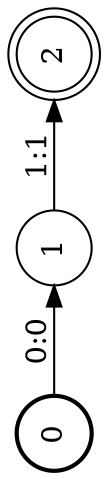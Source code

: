 digraph FST {
rankdir = LR;
size = "8.5,11";
center = 1;
orientation = Landscape;
ranksep = "0.4";
nodesep = "0.25";
0 [label = "0", shape = circle, style = bold, fontsize = 14]
	0 -> 1 [label = "0:0", fontsize = 14];
1 [label = "1", shape = circle, style = solid, fontsize = 14]
	1 -> 2 [label = "1:1", fontsize = 14];
2 [label = "2", shape = doublecircle, style = solid, fontsize = 14]
}
